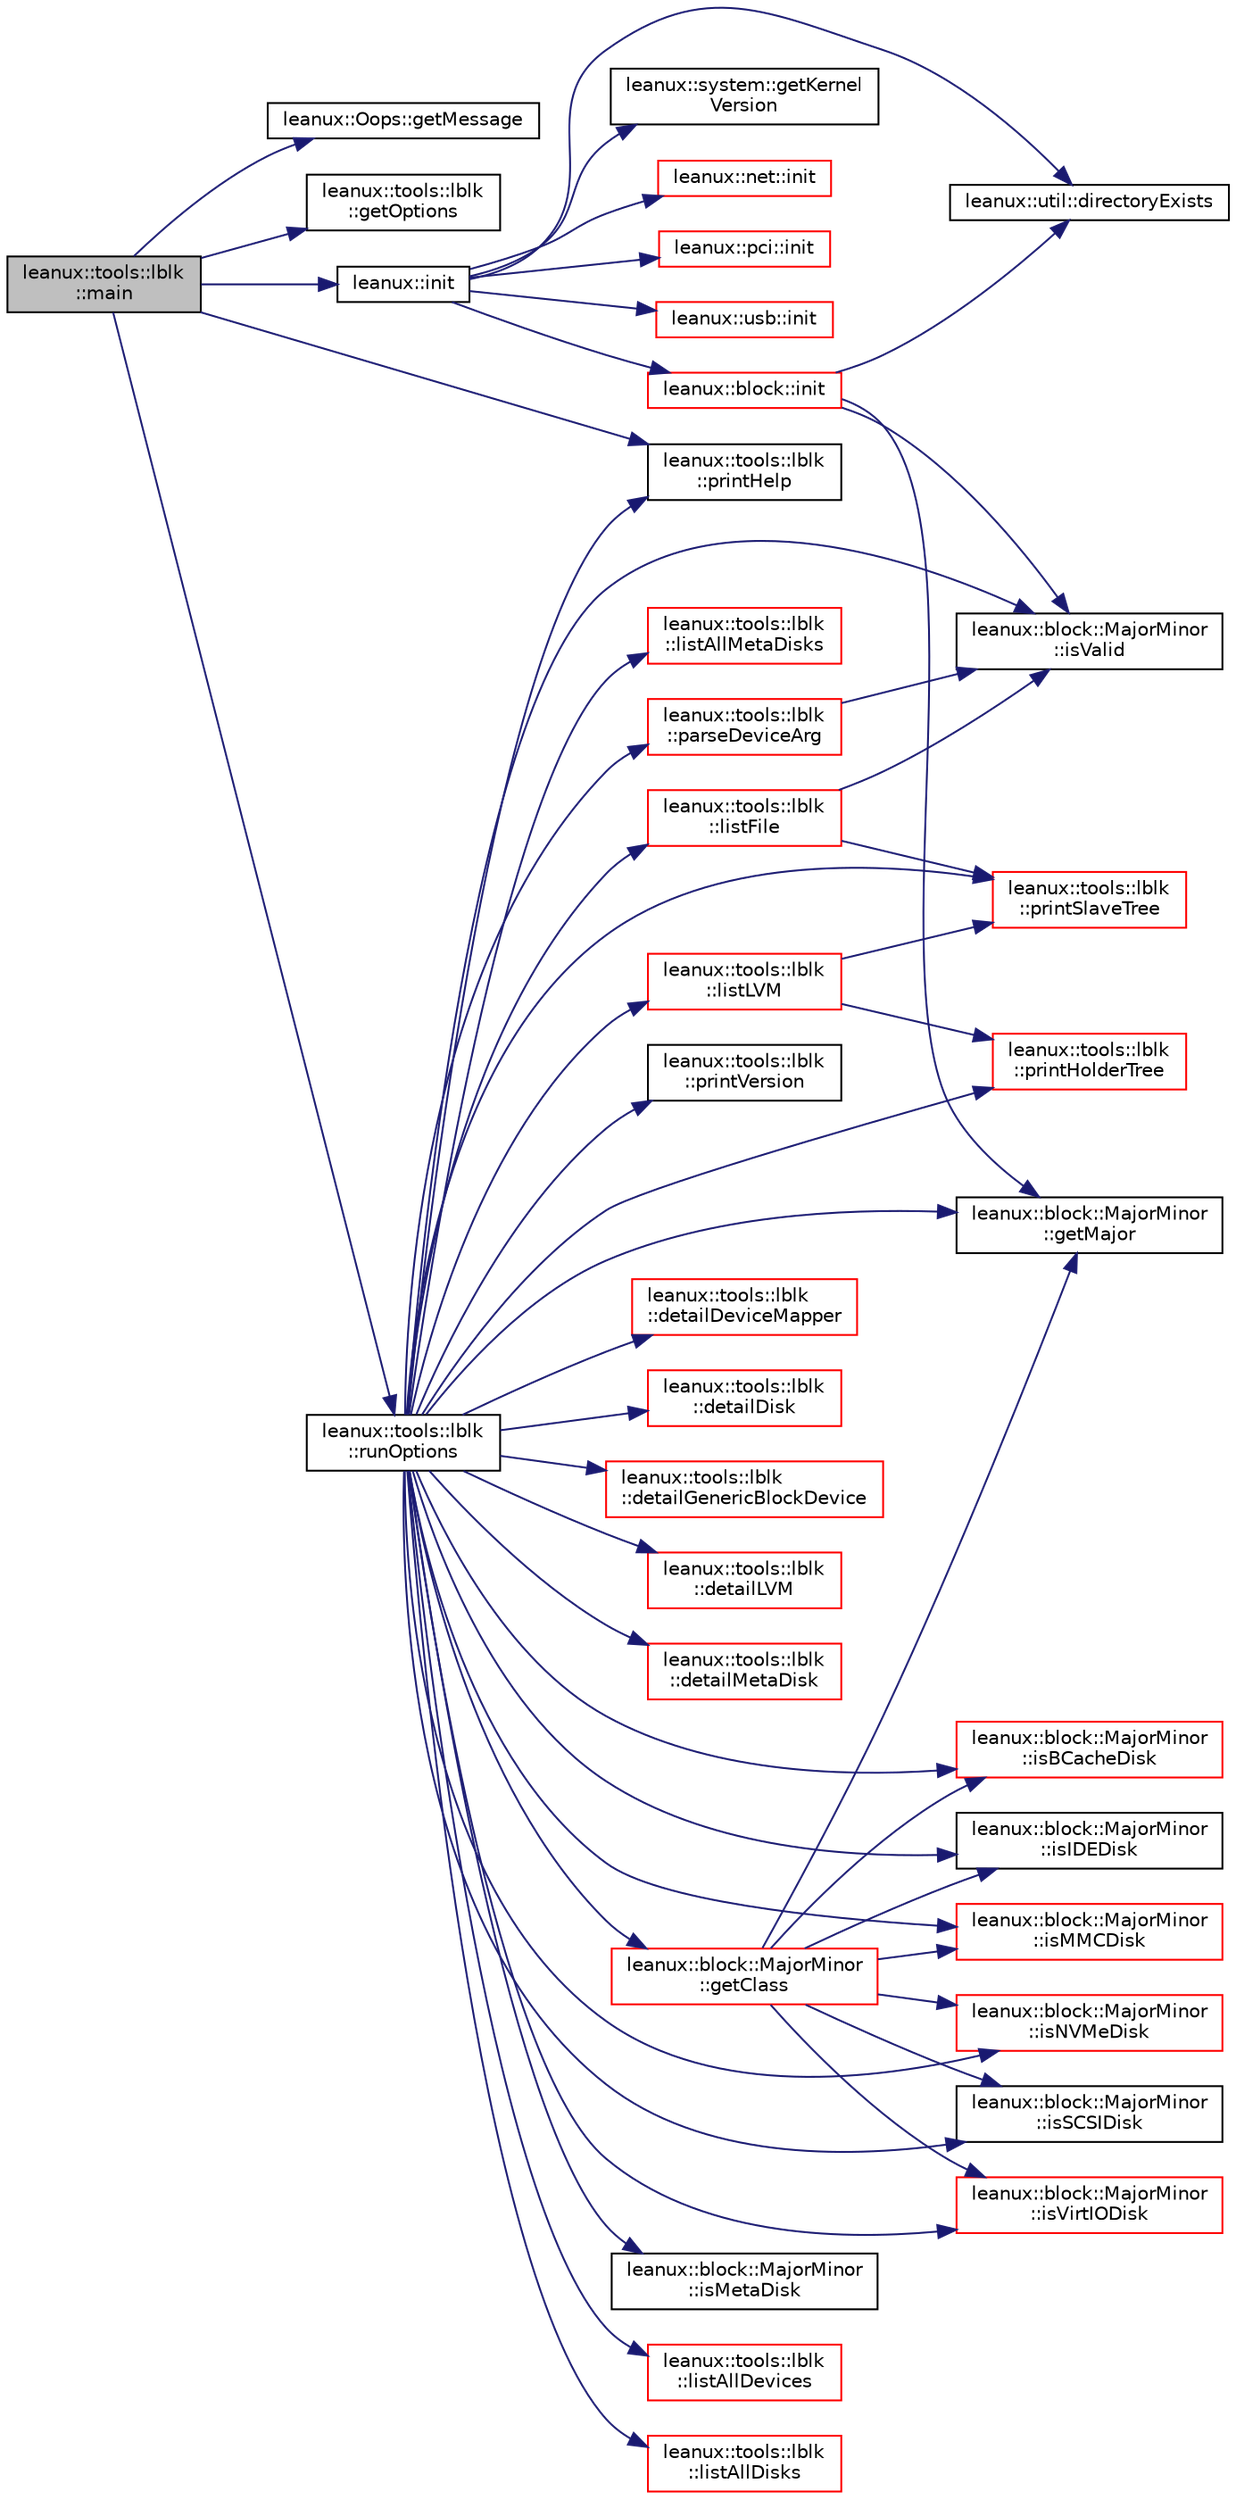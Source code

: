 digraph "leanux::tools::lblk::main"
{
 // LATEX_PDF_SIZE
  bgcolor="transparent";
  edge [fontname="Helvetica",fontsize="10",labelfontname="Helvetica",labelfontsize="10"];
  node [fontname="Helvetica",fontsize="10",shape=record];
  rankdir="LR";
  Node1 [label="leanux::tools::lblk\l::main",height=0.2,width=0.4,color="black", fillcolor="grey75", style="filled", fontcolor="black",tooltip="Entry point."];
  Node1 -> Node2 [color="midnightblue",fontsize="10",style="solid",fontname="Helvetica"];
  Node2 [label="leanux::Oops::getMessage",height=0.2,width=0.4,color="black",URL="$classleanux_1_1Oops.html#a144d78069f0bb6388bbd1db6385418d2",tooltip="Get the Oops message."];
  Node1 -> Node3 [color="midnightblue",fontsize="10",style="solid",fontname="Helvetica"];
  Node3 [label="leanux::tools::lblk\l::getOptions",height=0.2,width=0.4,color="black",URL="$namespaceleanux_1_1tools_1_1lblk.html#a4d6a8f2c069d021c4731a845a1a07819",tooltip="Transform command line arguments into options."];
  Node1 -> Node4 [color="midnightblue",fontsize="10",style="solid",fontname="Helvetica"];
  Node4 [label="leanux::init",height=0.2,width=0.4,color="black",URL="$namespaceleanux.html#a757c5a3a5fb84a0ab93de54fd0c8db30",tooltip="Initialize leanux, run checks to verify leanux is compatible with the runtime environment."];
  Node4 -> Node5 [color="midnightblue",fontsize="10",style="solid",fontname="Helvetica"];
  Node5 [label="leanux::util::directoryExists",height=0.2,width=0.4,color="black",URL="$namespaceleanux_1_1util.html#a6ac7287d49f3dd9b2c6c9673257e145b",tooltip="Test if the path is an existing directory."];
  Node4 -> Node6 [color="midnightblue",fontsize="10",style="solid",fontname="Helvetica"];
  Node6 [label="leanux::system::getKernel\lVersion",height=0.2,width=0.4,color="black",URL="$namespaceleanux_1_1system.html#a019837e625c4eedcc1e09de84a56d5b8",tooltip="Get the kernel version."];
  Node4 -> Node7 [color="midnightblue",fontsize="10",style="solid",fontname="Helvetica"];
  Node7 [label="leanux::net::init",height=0.2,width=0.4,color="red",URL="$namespaceleanux_1_1net.html#a81d90730109735bfefa2835d31152cd1",tooltip="initialize net library"];
  Node4 -> Node9 [color="midnightblue",fontsize="10",style="solid",fontname="Helvetica"];
  Node9 [label="leanux::pci::init",height=0.2,width=0.4,color="red",URL="$namespaceleanux_1_1pci.html#ac2e2e3d7c732711d93a166699f2dcff3",tooltip="Initialize pci namespace."];
  Node4 -> Node10 [color="midnightblue",fontsize="10",style="solid",fontname="Helvetica"];
  Node10 [label="leanux::usb::init",height=0.2,width=0.4,color="red",URL="$namespaceleanux_1_1usb.html#abd98dfc77cb6924be71589e8e2e4dc50",tooltip="initialize usb namespace."];
  Node4 -> Node11 [color="midnightblue",fontsize="10",style="solid",fontname="Helvetica"];
  Node11 [label="leanux::block::init",height=0.2,width=0.4,color="red",URL="$namespaceleanux_1_1block.html#a927d958ef9b9b66a13c32754e91d0c7d",tooltip="Initialize the block API."];
  Node11 -> Node5 [color="midnightblue",fontsize="10",style="solid",fontname="Helvetica"];
  Node11 -> Node13 [color="midnightblue",fontsize="10",style="solid",fontname="Helvetica"];
  Node13 [label="leanux::block::MajorMinor\l::getMajor",height=0.2,width=0.4,color="black",URL="$classleanux_1_1block_1_1MajorMinor.html#a7e5217cefada330c0b412a4cc0e8ba8a",tooltip="Get the major."];
  Node11 -> Node14 [color="midnightblue",fontsize="10",style="solid",fontname="Helvetica"];
  Node14 [label="leanux::block::MajorMinor\l::isValid",height=0.2,width=0.4,color="black",URL="$classleanux_1_1block_1_1MajorMinor.html#a26905a16bdd3e525abb2ada713f80704",tooltip="Test MajorMinor validity."];
  Node1 -> Node20 [color="midnightblue",fontsize="10",style="solid",fontname="Helvetica"];
  Node20 [label="leanux::tools::lblk\l::printHelp",height=0.2,width=0.4,color="black",URL="$namespaceleanux_1_1tools_1_1lblk.html#ade354d9bff962865bdf923e00d2cca9e",tooltip="Print command help."];
  Node1 -> Node21 [color="midnightblue",fontsize="10",style="solid",fontname="Helvetica"];
  Node21 [label="leanux::tools::lblk\l::runOptions",height=0.2,width=0.4,color="black",URL="$namespaceleanux_1_1tools_1_1lblk.html#aafee1346a1081bfa4f7470f921cd66b8",tooltip="Direct output run from options."];
  Node21 -> Node22 [color="midnightblue",fontsize="10",style="solid",fontname="Helvetica"];
  Node22 [label="leanux::tools::lblk\l::detailDeviceMapper",height=0.2,width=0.4,color="red",URL="$namespaceleanux_1_1tools_1_1lblk.html#ab1dd99f5a818f4a86f50527aa9835a0a",tooltip="Write device mapper details."];
  Node21 -> Node37 [color="midnightblue",fontsize="10",style="solid",fontname="Helvetica"];
  Node37 [label="leanux::tools::lblk\l::detailDisk",height=0.2,width=0.4,color="red",URL="$namespaceleanux_1_1tools_1_1lblk.html#ade16c362a9900ba9267433bf57da42ce",tooltip="Write disk details."];
  Node21 -> Node86 [color="midnightblue",fontsize="10",style="solid",fontname="Helvetica"];
  Node86 [label="leanux::tools::lblk\l::detailGenericBlockDevice",height=0.2,width=0.4,color="red",URL="$namespaceleanux_1_1tools_1_1lblk.html#a166e28aa95689343dc660fb59f69b4a1",tooltip="Write generic block device details."];
  Node21 -> Node87 [color="midnightblue",fontsize="10",style="solid",fontname="Helvetica"];
  Node87 [label="leanux::tools::lblk\l::detailLVM",height=0.2,width=0.4,color="red",URL="$namespaceleanux_1_1tools_1_1lblk.html#ac57ae7d9a91a4259052d4ae1da5a36a2",tooltip="Write LVM details."];
  Node21 -> Node105 [color="midnightblue",fontsize="10",style="solid",fontname="Helvetica"];
  Node105 [label="leanux::tools::lblk\l::detailMetaDisk",height=0.2,width=0.4,color="red",URL="$namespaceleanux_1_1tools_1_1lblk.html#a3ed79ca6c9f478be774a6d9f4a4cb016",tooltip="Write MetaDisk details."];
  Node21 -> Node24 [color="midnightblue",fontsize="10",style="solid",fontname="Helvetica"];
  Node24 [label="leanux::block::MajorMinor\l::getClass",height=0.2,width=0.4,color="red",URL="$classleanux_1_1block_1_1MajorMinor.html#ad8b93c3f6fc290008c2025e5e3d42eb5",tooltip="Get the DeviceClass for a MajorMinor."];
  Node24 -> Node13 [color="midnightblue",fontsize="10",style="solid",fontname="Helvetica"];
  Node24 -> Node29 [color="midnightblue",fontsize="10",style="solid",fontname="Helvetica"];
  Node29 [label="leanux::block::MajorMinor\l::isBCacheDisk",height=0.2,width=0.4,color="red",URL="$classleanux_1_1block_1_1MajorMinor.html#a59e3fe2f1a574b79bad1fe48a2334c27",tooltip="determine if the MajorMinor represents a bcache disk."];
  Node24 -> Node30 [color="midnightblue",fontsize="10",style="solid",fontname="Helvetica"];
  Node30 [label="leanux::block::MajorMinor\l::isIDEDisk",height=0.2,width=0.4,color="black",URL="$classleanux_1_1block_1_1MajorMinor.html#a546aa9297e382543cb031126190bc8c9",tooltip="determine if the major represents an IDE disk."];
  Node24 -> Node31 [color="midnightblue",fontsize="10",style="solid",fontname="Helvetica"];
  Node31 [label="leanux::block::MajorMinor\l::isMMCDisk",height=0.2,width=0.4,color="red",URL="$classleanux_1_1block_1_1MajorMinor.html#a852aa9e7ee1c107c95cd27ad47b5cf86",tooltip="determine if the MajorMinor represents an MMC disk."];
  Node24 -> Node32 [color="midnightblue",fontsize="10",style="solid",fontname="Helvetica"];
  Node32 [label="leanux::block::MajorMinor\l::isNVMeDisk",height=0.2,width=0.4,color="red",URL="$classleanux_1_1block_1_1MajorMinor.html#ab248c720a63908f9e3ef78ed23536de8",tooltip="determine if the MajorMinor represents a NVMe disk."];
  Node24 -> Node34 [color="midnightblue",fontsize="10",style="solid",fontname="Helvetica"];
  Node34 [label="leanux::block::MajorMinor\l::isSCSIDisk",height=0.2,width=0.4,color="black",URL="$classleanux_1_1block_1_1MajorMinor.html#a6c5b98f8ffc7b8904754ecfe33407e8c",tooltip="determine if the major represents a SCSI disk."];
  Node24 -> Node35 [color="midnightblue",fontsize="10",style="solid",fontname="Helvetica"];
  Node35 [label="leanux::block::MajorMinor\l::isVirtIODisk",height=0.2,width=0.4,color="red",URL="$classleanux_1_1block_1_1MajorMinor.html#aaa91d26165ff4b7a32cfe052e72463cc",tooltip="determine if the MajorMinor represents a virtio disk."];
  Node21 -> Node13 [color="midnightblue",fontsize="10",style="solid",fontname="Helvetica"];
  Node21 -> Node29 [color="midnightblue",fontsize="10",style="solid",fontname="Helvetica"];
  Node21 -> Node30 [color="midnightblue",fontsize="10",style="solid",fontname="Helvetica"];
  Node21 -> Node122 [color="midnightblue",fontsize="10",style="solid",fontname="Helvetica"];
  Node122 [label="leanux::block::MajorMinor\l::isMetaDisk",height=0.2,width=0.4,color="black",URL="$classleanux_1_1block_1_1MajorMinor.html#a3364e4fbb83833991d24002a41d96fd6",tooltip="determine if this MajorMinor represents a MetaDisk (software raid)."];
  Node21 -> Node31 [color="midnightblue",fontsize="10",style="solid",fontname="Helvetica"];
  Node21 -> Node32 [color="midnightblue",fontsize="10",style="solid",fontname="Helvetica"];
  Node21 -> Node34 [color="midnightblue",fontsize="10",style="solid",fontname="Helvetica"];
  Node21 -> Node14 [color="midnightblue",fontsize="10",style="solid",fontname="Helvetica"];
  Node21 -> Node35 [color="midnightblue",fontsize="10",style="solid",fontname="Helvetica"];
  Node21 -> Node123 [color="midnightblue",fontsize="10",style="solid",fontname="Helvetica"];
  Node123 [label="leanux::tools::lblk\l::listAllDevices",height=0.2,width=0.4,color="red",URL="$namespaceleanux_1_1tools_1_1lblk.html#aa88fa87379ec2528ee3627e5bb9953d0",tooltip="Table listing all devices."];
  Node21 -> Node125 [color="midnightblue",fontsize="10",style="solid",fontname="Helvetica"];
  Node125 [label="leanux::tools::lblk\l::listAllDisks",height=0.2,width=0.4,color="red",URL="$namespaceleanux_1_1tools_1_1lblk.html#a73d92bf0717d3dece131f9cf718de164",tooltip="Table listing all disks."];
  Node21 -> Node126 [color="midnightblue",fontsize="10",style="solid",fontname="Helvetica"];
  Node126 [label="leanux::tools::lblk\l::listAllMetaDisks",height=0.2,width=0.4,color="red",URL="$namespaceleanux_1_1tools_1_1lblk.html#a434f492d6d8b6e1e69c1200e6d66180a",tooltip="Table listing all MetaDisks."];
  Node21 -> Node127 [color="midnightblue",fontsize="10",style="solid",fontname="Helvetica"];
  Node127 [label="leanux::tools::lblk\l::listFile",height=0.2,width=0.4,color="red",URL="$namespaceleanux_1_1tools_1_1lblk.html#ae7d5c6185a714de483a152b1846eadcb",tooltip="Table listing all storage needed for the filesystem containing file."];
  Node127 -> Node14 [color="midnightblue",fontsize="10",style="solid",fontname="Helvetica"];
  Node127 -> Node128 [color="midnightblue",fontsize="10",style="solid",fontname="Helvetica"];
  Node128 [label="leanux::tools::lblk\l::printSlaveTree",height=0.2,width=0.4,color="red",URL="$namespaceleanux_1_1tools_1_1lblk.html#a514a93d2172ba20b92f77ba1062d822c",tooltip="Write the tree of slaves beneath and including mm, append to tab, starting with level."];
  Node21 -> Node129 [color="midnightblue",fontsize="10",style="solid",fontname="Helvetica"];
  Node129 [label="leanux::tools::lblk\l::listLVM",height=0.2,width=0.4,color="red",URL="$namespaceleanux_1_1tools_1_1lblk.html#a3ad2e43162ca1213c491e96d5d2a5a9c",tooltip="Table listing LVM devices."];
  Node129 -> Node131 [color="midnightblue",fontsize="10",style="solid",fontname="Helvetica"];
  Node131 [label="leanux::tools::lblk\l::printHolderTree",height=0.2,width=0.4,color="red",URL="$namespaceleanux_1_1tools_1_1lblk.html#a0ce6fe01f37dc9d73d699030825432be",tooltip="Write the tree of holders above and including mm, append to tab, starting with level."];
  Node129 -> Node128 [color="midnightblue",fontsize="10",style="solid",fontname="Helvetica"];
  Node21 -> Node132 [color="midnightblue",fontsize="10",style="solid",fontname="Helvetica"];
  Node132 [label="leanux::tools::lblk\l::parseDeviceArg",height=0.2,width=0.4,color="red",URL="$namespaceleanux_1_1tools_1_1lblk.html#a2c15ffbda4dc6a336718fafe080e56fc",tooltip="do smart things with user input for device name so that we are not overly picky in user specified dev..."];
  Node132 -> Node14 [color="midnightblue",fontsize="10",style="solid",fontname="Helvetica"];
  Node21 -> Node20 [color="midnightblue",fontsize="10",style="solid",fontname="Helvetica"];
  Node21 -> Node131 [color="midnightblue",fontsize="10",style="solid",fontname="Helvetica"];
  Node21 -> Node128 [color="midnightblue",fontsize="10",style="solid",fontname="Helvetica"];
  Node21 -> Node133 [color="midnightblue",fontsize="10",style="solid",fontname="Helvetica"];
  Node133 [label="leanux::tools::lblk\l::printVersion",height=0.2,width=0.4,color="black",URL="$namespaceleanux_1_1tools_1_1lblk.html#a65a306382daf8b07647dba52c25543f2",tooltip=" "];
}
